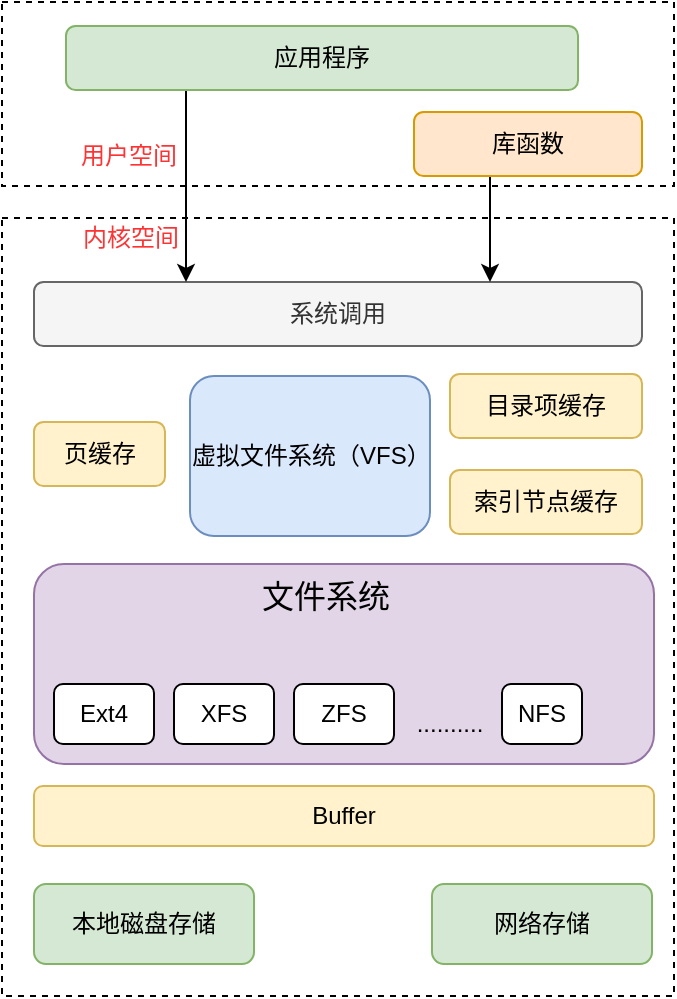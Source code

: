<mxfile version="12.9.5" type="github"><diagram id="Zh2QiRvOW6fRDHmnIyD_" name="Page-1"><mxGraphModel dx="946" dy="519" grid="1" gridSize="16" guides="1" tooltips="1" connect="1" arrows="1" fold="1" page="1" pageScale="1" pageWidth="827" pageHeight="1169" math="0" shadow="0"><root><mxCell id="0"/><mxCell id="1" parent="0"/><mxCell id="nmIlPbCPk5iq8FXHahy4-21" value="" style="rounded=0;whiteSpace=wrap;html=1;fontSize=12;dashed=1;" vertex="1" parent="1"><mxGeometry x="176" y="128" width="336" height="389" as="geometry"/></mxCell><mxCell id="nmIlPbCPk5iq8FXHahy4-20" value="" style="rounded=0;whiteSpace=wrap;html=1;fontSize=12;dashed=1;" vertex="1" parent="1"><mxGeometry x="176" y="20" width="336" height="92" as="geometry"/></mxCell><mxCell id="nmIlPbCPk5iq8FXHahy4-1" value="本地磁盘存储" style="rounded=1;whiteSpace=wrap;html=1;fillColor=#d5e8d4;strokeColor=#82b366;" vertex="1" parent="1"><mxGeometry x="192" y="461" width="110" height="40" as="geometry"/></mxCell><mxCell id="nmIlPbCPk5iq8FXHahy4-2" value="网络存储" style="rounded=1;whiteSpace=wrap;html=1;fillColor=#d5e8d4;strokeColor=#82b366;" vertex="1" parent="1"><mxGeometry x="391" y="461" width="110" height="40" as="geometry"/></mxCell><mxCell id="nmIlPbCPk5iq8FXHahy4-3" value="Buffer" style="rounded=1;whiteSpace=wrap;html=1;fillColor=#fff2cc;strokeColor=#d6b656;" vertex="1" parent="1"><mxGeometry x="192" y="412" width="310" height="30" as="geometry"/></mxCell><mxCell id="nmIlPbCPk5iq8FXHahy4-4" value="" style="rounded=1;whiteSpace=wrap;html=1;fillColor=#e1d5e7;strokeColor=#9673a6;" vertex="1" parent="1"><mxGeometry x="192" y="301" width="310" height="100" as="geometry"/></mxCell><mxCell id="nmIlPbCPk5iq8FXHahy4-5" value="Ext4" style="rounded=1;whiteSpace=wrap;html=1;" vertex="1" parent="1"><mxGeometry x="202" y="361" width="50" height="30" as="geometry"/></mxCell><mxCell id="nmIlPbCPk5iq8FXHahy4-6" value="XFS" style="rounded=1;whiteSpace=wrap;html=1;" vertex="1" parent="1"><mxGeometry x="262" y="361" width="50" height="30" as="geometry"/></mxCell><mxCell id="nmIlPbCPk5iq8FXHahy4-7" value="ZFS" style="rounded=1;whiteSpace=wrap;html=1;" vertex="1" parent="1"><mxGeometry x="322" y="361" width="50" height="30" as="geometry"/></mxCell><mxCell id="nmIlPbCPk5iq8FXHahy4-8" value=".........." style="text;html=1;strokeColor=none;fillColor=none;align=center;verticalAlign=middle;whiteSpace=wrap;rounded=0;" vertex="1" parent="1"><mxGeometry x="380" y="371" width="40" height="20" as="geometry"/></mxCell><mxCell id="nmIlPbCPk5iq8FXHahy4-9" value="NFS" style="rounded=1;whiteSpace=wrap;html=1;" vertex="1" parent="1"><mxGeometry x="426" y="361" width="40" height="30" as="geometry"/></mxCell><mxCell id="nmIlPbCPk5iq8FXHahy4-11" value="文件系统" style="text;html=1;strokeColor=none;fillColor=none;align=center;verticalAlign=middle;whiteSpace=wrap;rounded=0;fontSize=16;" vertex="1" parent="1"><mxGeometry x="296" y="307" width="84" height="20" as="geometry"/></mxCell><mxCell id="nmIlPbCPk5iq8FXHahy4-12" value="虚拟文件系统（VFS）" style="rounded=1;whiteSpace=wrap;html=1;fontSize=12;fillColor=#dae8fc;strokeColor=#6c8ebf;" vertex="1" parent="1"><mxGeometry x="270" y="207" width="120" height="80" as="geometry"/></mxCell><mxCell id="nmIlPbCPk5iq8FXHahy4-13" value="目录项缓存" style="rounded=1;whiteSpace=wrap;html=1;fontSize=12;fillColor=#fff2cc;strokeColor=#d6b656;" vertex="1" parent="1"><mxGeometry x="400" y="206" width="96" height="32" as="geometry"/></mxCell><mxCell id="nmIlPbCPk5iq8FXHahy4-14" value="索引节点缓存" style="rounded=1;whiteSpace=wrap;html=1;fontSize=12;fillColor=#fff2cc;strokeColor=#d6b656;" vertex="1" parent="1"><mxGeometry x="400" y="254" width="96" height="32" as="geometry"/></mxCell><mxCell id="nmIlPbCPk5iq8FXHahy4-15" value="页缓存" style="rounded=1;whiteSpace=wrap;html=1;fontSize=12;fillColor=#fff2cc;strokeColor=#d6b656;" vertex="1" parent="1"><mxGeometry x="192" y="230" width="65.5" height="32" as="geometry"/></mxCell><mxCell id="nmIlPbCPk5iq8FXHahy4-16" value="系统调用" style="rounded=1;whiteSpace=wrap;html=1;fontSize=12;fillColor=#f5f5f5;strokeColor=#666666;fontColor=#333333;" vertex="1" parent="1"><mxGeometry x="192" y="160" width="304" height="32" as="geometry"/></mxCell><mxCell id="nmIlPbCPk5iq8FXHahy4-24" style="edgeStyle=orthogonalEdgeStyle;rounded=0;orthogonalLoop=1;jettySize=auto;html=1;entryX=0.25;entryY=0;entryDx=0;entryDy=0;fontSize=12;fontColor=#FF3333;" edge="1" parent="1" source="nmIlPbCPk5iq8FXHahy4-17" target="nmIlPbCPk5iq8FXHahy4-16"><mxGeometry relative="1" as="geometry"><Array as="points"><mxPoint x="268" y="96"/><mxPoint x="268" y="96"/></Array></mxGeometry></mxCell><mxCell id="nmIlPbCPk5iq8FXHahy4-17" value="应用程序" style="rounded=1;whiteSpace=wrap;html=1;fontSize=12;fillColor=#d5e8d4;strokeColor=#82b366;" vertex="1" parent="1"><mxGeometry x="208" y="32" width="256" height="32" as="geometry"/></mxCell><mxCell id="nmIlPbCPk5iq8FXHahy4-26" style="edgeStyle=orthogonalEdgeStyle;rounded=0;orthogonalLoop=1;jettySize=auto;html=1;entryX=0.75;entryY=0;entryDx=0;entryDy=0;fontSize=12;fontColor=#FF3333;" edge="1" parent="1" source="nmIlPbCPk5iq8FXHahy4-19" target="nmIlPbCPk5iq8FXHahy4-16"><mxGeometry relative="1" as="geometry"><Array as="points"><mxPoint x="420" y="128"/><mxPoint x="420" y="128"/></Array></mxGeometry></mxCell><mxCell id="nmIlPbCPk5iq8FXHahy4-19" value="库函数" style="rounded=1;whiteSpace=wrap;html=1;fontSize=12;fillColor=#ffe6cc;strokeColor=#d79b00;" vertex="1" parent="1"><mxGeometry x="382" y="75" width="114" height="32" as="geometry"/></mxCell><mxCell id="nmIlPbCPk5iq8FXHahy4-22" value="用户空间" style="text;html=1;strokeColor=none;fillColor=none;align=center;verticalAlign=middle;whiteSpace=wrap;rounded=0;fontSize=12;fontColor=#FF3333;" vertex="1" parent="1"><mxGeometry x="207" y="87" width="65" height="20" as="geometry"/></mxCell><mxCell id="nmIlPbCPk5iq8FXHahy4-23" value="内核空间" style="text;html=1;strokeColor=none;fillColor=none;align=center;verticalAlign=middle;whiteSpace=wrap;rounded=0;fontSize=12;fontColor=#FF3333;" vertex="1" parent="1"><mxGeometry x="208" y="128" width="65" height="20" as="geometry"/></mxCell></root></mxGraphModel></diagram></mxfile>